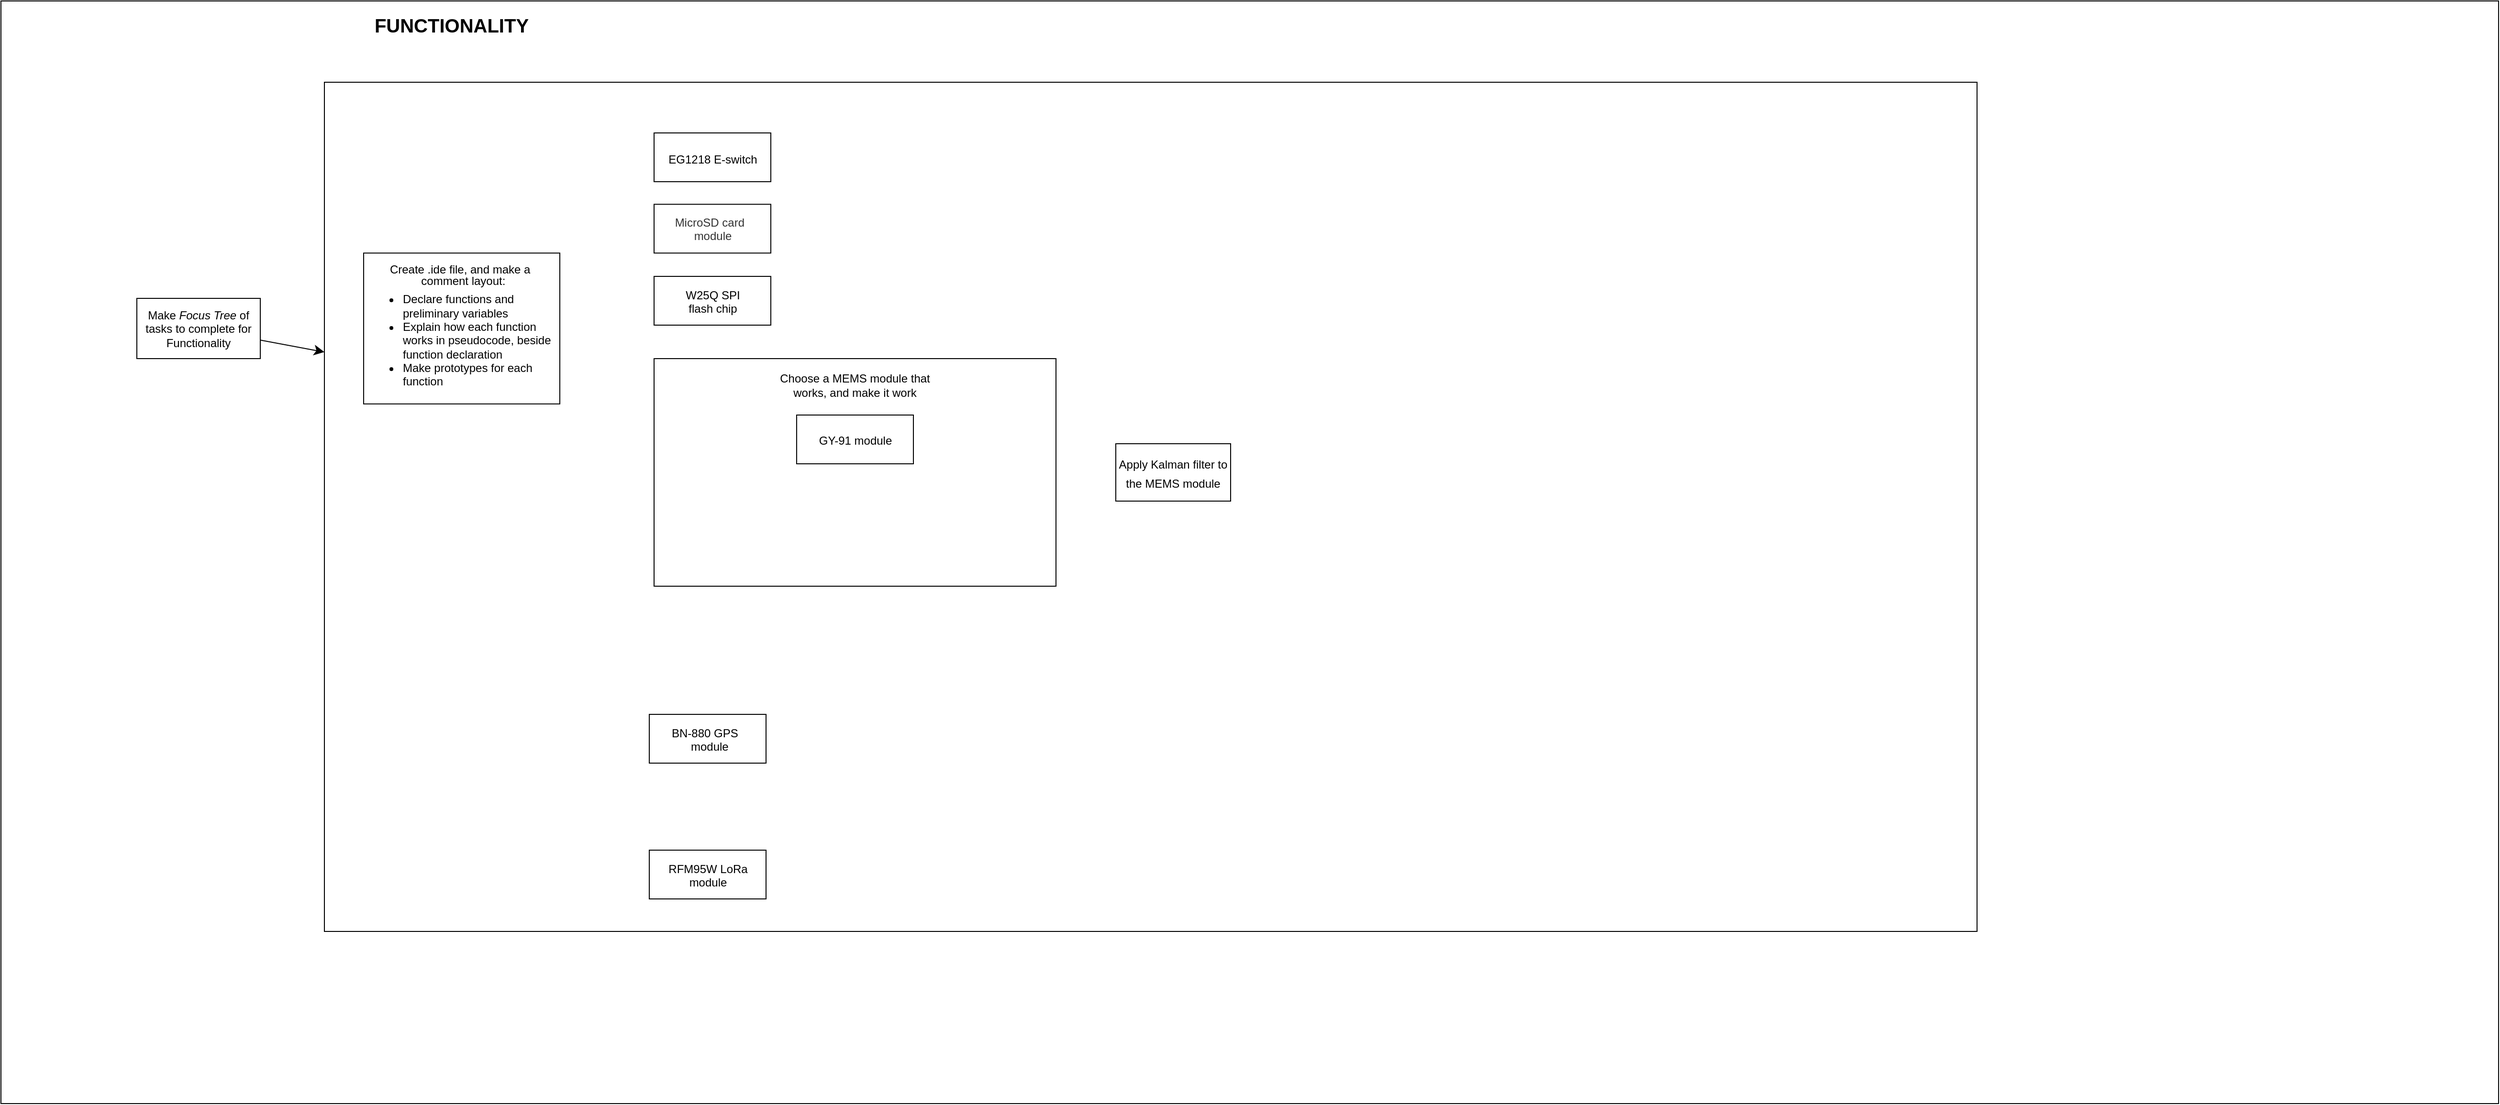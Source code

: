 <mxfile version="22.1.21" type="github">
  <diagram id="Kgz-I2Onq_ngCIVEnlhg" name="Page-1">
    <mxGraphModel dx="2012" dy="1568" grid="0" gridSize="10" guides="1" tooltips="1" connect="1" arrows="1" fold="1" page="0" pageScale="1" pageWidth="850" pageHeight="1100" math="0" shadow="0">
      <root>
        <mxCell id="0" />
        <mxCell id="1" parent="0" />
        <mxCell id="Deo3jvzjxQysCk5P8_Im-1" value="" style="rounded=0;whiteSpace=wrap;html=1;fontSize=16;" parent="1" vertex="1">
          <mxGeometry x="-332" y="-36" width="2610" height="1153" as="geometry" />
        </mxCell>
        <mxCell id="fWsVMU4tvbM98KFU46y7-2" value="" style="rounded=0;whiteSpace=wrap;html=1;fontSize=16;" vertex="1" parent="1">
          <mxGeometry x="6" y="49" width="1727" height="888" as="geometry" />
        </mxCell>
        <mxCell id="fWsVMU4tvbM98KFU46y7-5" value="" style="edgeStyle=none;curved=1;rounded=0;orthogonalLoop=1;jettySize=auto;html=1;fontSize=12;startSize=8;endSize=8;" edge="1" parent="1" source="Deo3jvzjxQysCk5P8_Im-2" target="fWsVMU4tvbM98KFU46y7-2">
          <mxGeometry relative="1" as="geometry" />
        </mxCell>
        <mxCell id="Deo3jvzjxQysCk5P8_Im-2" value="Make &lt;i style=&quot;font-size: 12px;&quot;&gt;Focus Tree&lt;/i&gt; of tasks to complete for Functionality" style="whiteSpace=wrap;html=1;fontSize=12;verticalAlign=middle;" parent="1" vertex="1">
          <mxGeometry x="-190" y="275" width="129" height="63" as="geometry" />
        </mxCell>
        <mxCell id="Deo3jvzjxQysCk5P8_Im-3" value="FUNCTIONALITY" style="text;strokeColor=none;fillColor=none;html=1;align=center;verticalAlign=middle;whiteSpace=wrap;rounded=0;fontSize=20;fontStyle=1" parent="1" vertex="1">
          <mxGeometry x="55.5" y="-26" width="166" height="30" as="geometry" />
        </mxCell>
        <mxCell id="fWsVMU4tvbM98KFU46y7-1" value="&lt;p style=&quot;line-height: 0%;&quot;&gt;Create .ide file, and make a&amp;nbsp;&lt;/p&gt;&lt;p style=&quot;line-height: 0%;&quot;&gt;&amp;nbsp;comment layout:&lt;br&gt;&lt;/p&gt;&lt;div style=&quot;text-align: left;&quot;&gt;&lt;ul&gt;&lt;li&gt;Declare functions and preliminary variables&lt;/li&gt;&lt;li&gt;Explain how each function works in pseudocode, beside function declaration&lt;/li&gt;&lt;li&gt;Make prototypes for each function&lt;/li&gt;&lt;/ul&gt;&lt;/div&gt;&lt;p&gt;&lt;/p&gt;" style="whiteSpace=wrap;html=1;fontSize=12;" vertex="1" parent="1">
          <mxGeometry x="47" y="227.63" width="205" height="157.75" as="geometry" />
        </mxCell>
        <mxCell id="fWsVMU4tvbM98KFU46y7-6" value="&lt;font style=&quot;font-size: 12px;&quot;&gt;EG1218 E-switch&lt;/font&gt;" style="whiteSpace=wrap;html=1;fontSize=16;" vertex="1" parent="1">
          <mxGeometry x="350.5" y="102" width="122" height="51" as="geometry" />
        </mxCell>
        <mxCell id="fWsVMU4tvbM98KFU46y7-8" value="&lt;p style=&quot;line-height: 80%;&quot;&gt;&lt;font style=&quot;font-size: 12px;&quot;&gt;MicroSD card &amp;nbsp; module&lt;/font&gt;&lt;/p&gt;" style="whiteSpace=wrap;html=1;fontSize=16;textOpacity=80;" vertex="1" parent="1">
          <mxGeometry x="350.5" y="176.63" width="122" height="51" as="geometry" />
        </mxCell>
        <mxCell id="fWsVMU4tvbM98KFU46y7-9" value="&lt;p style=&quot;line-height: 80%;&quot;&gt;&lt;span style=&quot;font-size: 12px;&quot;&gt;W25Q SPI&lt;br&gt;flash chip&lt;/span&gt;&lt;br&gt;&lt;/p&gt;" style="whiteSpace=wrap;html=1;fontSize=16;" vertex="1" parent="1">
          <mxGeometry x="350.5" y="252" width="122" height="51" as="geometry" />
        </mxCell>
        <mxCell id="fWsVMU4tvbM98KFU46y7-12" value="&lt;p style=&quot;line-height: 80%;&quot;&gt;&lt;span style=&quot;font-size: 12px;&quot;&gt;RFM95W LoRa module&lt;/span&gt;&lt;/p&gt;" style="whiteSpace=wrap;html=1;fontSize=16;" vertex="1" parent="1">
          <mxGeometry x="345.5" y="852" width="122" height="51" as="geometry" />
        </mxCell>
        <mxCell id="fWsVMU4tvbM98KFU46y7-13" value="&lt;p style=&quot;line-height: 80%;&quot;&gt;&lt;span style=&quot;font-size: 12px;&quot;&gt;BN-880 GPS &amp;nbsp; &amp;nbsp;module&lt;/span&gt;&lt;/p&gt;" style="whiteSpace=wrap;html=1;fontSize=16;" vertex="1" parent="1">
          <mxGeometry x="345.5" y="710" width="122" height="51" as="geometry" />
        </mxCell>
        <mxCell id="fWsVMU4tvbM98KFU46y7-14" value="" style="rounded=0;whiteSpace=wrap;html=1;fontSize=16;" vertex="1" parent="1">
          <mxGeometry x="350.5" y="338" width="420" height="238" as="geometry" />
        </mxCell>
        <mxCell id="fWsVMU4tvbM98KFU46y7-10" value="&lt;p style=&quot;line-height: 80%;&quot;&gt;&lt;span style=&quot;font-size: 12px;&quot;&gt;GY-91 module&lt;/span&gt;&lt;/p&gt;" style="whiteSpace=wrap;html=1;fontSize=16;" vertex="1" parent="1">
          <mxGeometry x="499.5" y="397" width="122" height="51" as="geometry" />
        </mxCell>
        <mxCell id="fWsVMU4tvbM98KFU46y7-15" value="Choose a MEMS module that works, and make it work" style="text;strokeColor=none;fillColor=none;html=1;align=center;verticalAlign=middle;whiteSpace=wrap;rounded=0;fontSize=12;" vertex="1" parent="1">
          <mxGeometry x="476.25" y="351" width="168.5" height="30" as="geometry" />
        </mxCell>
        <mxCell id="fWsVMU4tvbM98KFU46y7-16" value="&lt;font style=&quot;font-size: 12px;&quot;&gt;Apply Kalman filter to the MEMS module&lt;/font&gt;" style="whiteSpace=wrap;html=1;fontSize=16;" vertex="1" parent="1">
          <mxGeometry x="833" y="427" width="120" height="60" as="geometry" />
        </mxCell>
      </root>
    </mxGraphModel>
  </diagram>
</mxfile>
